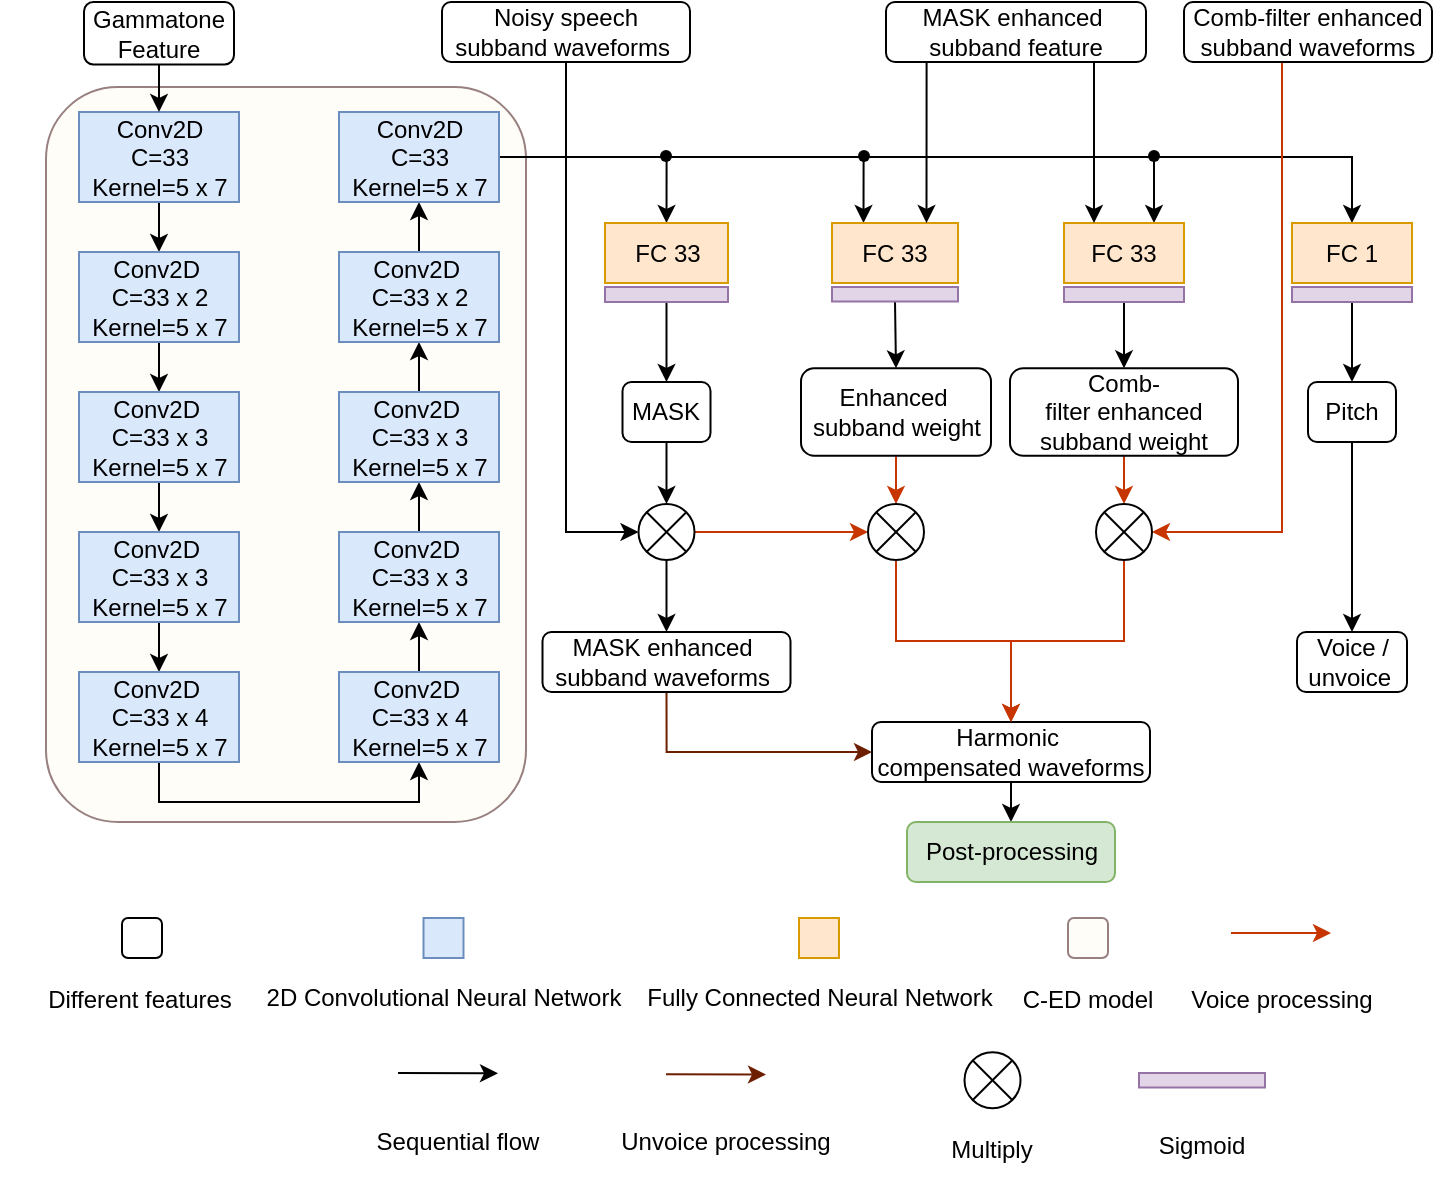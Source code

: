 <mxfile version="21.7.2" type="github">
  <diagram name="第 1 页" id="uRwzhOS3v3pzjC3fNTbA">
    <mxGraphModel dx="-908" dy="539" grid="1" gridSize="10" guides="1" tooltips="1" connect="1" arrows="1" fold="1" page="1" pageScale="1" pageWidth="827" pageHeight="1169" math="0" shadow="0">
      <root>
        <mxCell id="0" />
        <mxCell id="1" parent="0" />
        <mxCell id="So5f6YOxrk0JaW00hDpZ-1" value="" style="rounded=1;whiteSpace=wrap;html=1;fillColor=#FFFDF7;strokeColor=#998080;" parent="1" vertex="1">
          <mxGeometry x="1733" y="52.5" width="240" height="367.5" as="geometry" />
        </mxCell>
        <mxCell id="So5f6YOxrk0JaW00hDpZ-2" value="Voice / unvoice&amp;nbsp;" style="rounded=1;whiteSpace=wrap;html=1;strokeColor=default;gradientColor=none;" parent="1" vertex="1">
          <mxGeometry x="2358.5" y="325" width="55" height="30" as="geometry" />
        </mxCell>
        <mxCell id="So5f6YOxrk0JaW00hDpZ-3" style="edgeStyle=orthogonalEdgeStyle;rounded=0;orthogonalLoop=1;jettySize=auto;html=1;exitX=1;exitY=0.5;exitDx=0;exitDy=0;entryX=0;entryY=0.5;entryDx=0;entryDy=0;entryPerimeter=0;exitPerimeter=0;fillColor=#fa6800;strokeColor=#C73500;" parent="1" source="So5f6YOxrk0JaW00hDpZ-52" target="So5f6YOxrk0JaW00hDpZ-54" edge="1">
          <mxGeometry relative="1" as="geometry" />
        </mxCell>
        <mxCell id="So5f6YOxrk0JaW00hDpZ-4" style="edgeStyle=orthogonalEdgeStyle;rounded=0;orthogonalLoop=1;jettySize=auto;html=1;exitX=0.5;exitY=1;exitDx=0;exitDy=0;entryX=0;entryY=0.5;entryDx=0;entryDy=0;fillColor=#a0522d;strokeColor=#6D1F00;" parent="1" source="So5f6YOxrk0JaW00hDpZ-5" target="So5f6YOxrk0JaW00hDpZ-41" edge="1">
          <mxGeometry relative="1" as="geometry" />
        </mxCell>
        <mxCell id="So5f6YOxrk0JaW00hDpZ-5" value="MASK&amp;nbsp;enhanced&amp;nbsp;&lt;br&gt;subband&amp;nbsp;waveforms&amp;nbsp;" style="rounded=1;whiteSpace=wrap;html=1;strokeColor=default;" parent="1" vertex="1">
          <mxGeometry x="1981.25" y="325" width="124" height="30" as="geometry" />
        </mxCell>
        <mxCell id="So5f6YOxrk0JaW00hDpZ-6" style="edgeStyle=orthogonalEdgeStyle;rounded=0;orthogonalLoop=1;jettySize=auto;html=1;exitX=0.5;exitY=1;exitDx=0;exitDy=0;entryX=0.5;entryY=0;entryDx=0;entryDy=0;fillColor=#dae8fc;strokeColor=#000000;" parent="1" source="So5f6YOxrk0JaW00hDpZ-7" target="So5f6YOxrk0JaW00hDpZ-9" edge="1">
          <mxGeometry relative="1" as="geometry" />
        </mxCell>
        <mxCell id="So5f6YOxrk0JaW00hDpZ-7" value="Conv2D &lt;br&gt;C=33 Kernel=5 x 7" style="rounded=0;whiteSpace=wrap;html=1;fillColor=#dae8fc;strokeColor=#6c8ebf;" parent="1" vertex="1">
          <mxGeometry x="1749.5" y="65" width="80" height="45" as="geometry" />
        </mxCell>
        <mxCell id="So5f6YOxrk0JaW00hDpZ-8" style="edgeStyle=orthogonalEdgeStyle;rounded=0;orthogonalLoop=1;jettySize=auto;html=1;exitX=0.5;exitY=1;exitDx=0;exitDy=0;entryX=0.5;entryY=0;entryDx=0;entryDy=0;fillColor=#dae8fc;strokeColor=#000000;" parent="1" source="So5f6YOxrk0JaW00hDpZ-9" target="So5f6YOxrk0JaW00hDpZ-11" edge="1">
          <mxGeometry relative="1" as="geometry" />
        </mxCell>
        <mxCell id="So5f6YOxrk0JaW00hDpZ-9" value="Conv2D&amp;nbsp;&lt;br&gt;C=33 x 2 Kernel=5 x 7" style="rounded=0;whiteSpace=wrap;html=1;fillColor=#dae8fc;strokeColor=#6c8ebf;" parent="1" vertex="1">
          <mxGeometry x="1749.5" y="135" width="80" height="45" as="geometry" />
        </mxCell>
        <mxCell id="So5f6YOxrk0JaW00hDpZ-10" style="edgeStyle=orthogonalEdgeStyle;rounded=0;orthogonalLoop=1;jettySize=auto;html=1;exitX=0.5;exitY=1;exitDx=0;exitDy=0;entryX=0.5;entryY=0;entryDx=0;entryDy=0;fillColor=#dae8fc;strokeColor=#000000;" parent="1" source="So5f6YOxrk0JaW00hDpZ-11" target="So5f6YOxrk0JaW00hDpZ-13" edge="1">
          <mxGeometry relative="1" as="geometry" />
        </mxCell>
        <mxCell id="So5f6YOxrk0JaW00hDpZ-11" value="Conv2D&amp;nbsp;&lt;br&gt;C=33 x 3 Kernel=5 x 7" style="rounded=0;whiteSpace=wrap;html=1;fillColor=#dae8fc;strokeColor=#6c8ebf;" parent="1" vertex="1">
          <mxGeometry x="1749.5" y="205" width="80" height="45" as="geometry" />
        </mxCell>
        <mxCell id="So5f6YOxrk0JaW00hDpZ-12" style="edgeStyle=orthogonalEdgeStyle;rounded=0;orthogonalLoop=1;jettySize=auto;html=1;exitX=0.5;exitY=1;exitDx=0;exitDy=0;entryX=0.5;entryY=0;entryDx=0;entryDy=0;fillColor=#dae8fc;strokeColor=#000000;" parent="1" source="So5f6YOxrk0JaW00hDpZ-13" target="So5f6YOxrk0JaW00hDpZ-15" edge="1">
          <mxGeometry relative="1" as="geometry" />
        </mxCell>
        <mxCell id="So5f6YOxrk0JaW00hDpZ-13" value="Conv2D&amp;nbsp;&lt;br&gt;C=33 x 3 Kernel=5 x 7" style="rounded=0;whiteSpace=wrap;html=1;fillColor=#dae8fc;strokeColor=#6c8ebf;" parent="1" vertex="1">
          <mxGeometry x="1749.5" y="275" width="80" height="45" as="geometry" />
        </mxCell>
        <mxCell id="So5f6YOxrk0JaW00hDpZ-14" style="edgeStyle=orthogonalEdgeStyle;rounded=0;orthogonalLoop=1;jettySize=auto;html=1;exitX=0.5;exitY=1;exitDx=0;exitDy=0;entryX=0.5;entryY=1;entryDx=0;entryDy=0;" parent="1" source="So5f6YOxrk0JaW00hDpZ-15" target="So5f6YOxrk0JaW00hDpZ-17" edge="1">
          <mxGeometry relative="1" as="geometry" />
        </mxCell>
        <mxCell id="So5f6YOxrk0JaW00hDpZ-15" value="Conv2D&amp;nbsp;&lt;br&gt;C=33 x 4 Kernel=5 x 7" style="rounded=0;whiteSpace=wrap;html=1;fillColor=#dae8fc;strokeColor=#6c8ebf;" parent="1" vertex="1">
          <mxGeometry x="1749.5" y="345" width="80" height="45" as="geometry" />
        </mxCell>
        <mxCell id="So5f6YOxrk0JaW00hDpZ-16" style="edgeStyle=orthogonalEdgeStyle;rounded=0;orthogonalLoop=1;jettySize=auto;html=1;exitX=0.5;exitY=0;exitDx=0;exitDy=0;entryX=0.5;entryY=1;entryDx=0;entryDy=0;fillColor=#dae8fc;strokeColor=#000000;" parent="1" source="So5f6YOxrk0JaW00hDpZ-17" target="So5f6YOxrk0JaW00hDpZ-19" edge="1">
          <mxGeometry relative="1" as="geometry" />
        </mxCell>
        <mxCell id="So5f6YOxrk0JaW00hDpZ-17" value="Conv2D&amp;nbsp;&lt;br&gt;C=33 x 4 Kernel=5 x 7" style="rounded=0;whiteSpace=wrap;html=1;fillColor=#dae8fc;strokeColor=#6c8ebf;" parent="1" vertex="1">
          <mxGeometry x="1879.5" y="345" width="80" height="45" as="geometry" />
        </mxCell>
        <mxCell id="So5f6YOxrk0JaW00hDpZ-18" style="edgeStyle=orthogonalEdgeStyle;rounded=0;orthogonalLoop=1;jettySize=auto;html=1;exitX=0.5;exitY=0;exitDx=0;exitDy=0;entryX=0.5;entryY=1;entryDx=0;entryDy=0;fillColor=#dae8fc;strokeColor=#000000;" parent="1" source="So5f6YOxrk0JaW00hDpZ-19" target="So5f6YOxrk0JaW00hDpZ-21" edge="1">
          <mxGeometry relative="1" as="geometry" />
        </mxCell>
        <mxCell id="So5f6YOxrk0JaW00hDpZ-19" value="Conv2D&amp;nbsp;&lt;br&gt;C=33 x 3 Kernel=5 x 7" style="rounded=0;whiteSpace=wrap;html=1;fillColor=#dae8fc;strokeColor=#6c8ebf;" parent="1" vertex="1">
          <mxGeometry x="1879.5" y="275" width="80" height="45" as="geometry" />
        </mxCell>
        <mxCell id="So5f6YOxrk0JaW00hDpZ-20" style="edgeStyle=orthogonalEdgeStyle;rounded=0;orthogonalLoop=1;jettySize=auto;html=1;exitX=0.5;exitY=0;exitDx=0;exitDy=0;entryX=0.5;entryY=1;entryDx=0;entryDy=0;fillColor=#dae8fc;strokeColor=#000000;" parent="1" source="So5f6YOxrk0JaW00hDpZ-21" target="So5f6YOxrk0JaW00hDpZ-23" edge="1">
          <mxGeometry relative="1" as="geometry" />
        </mxCell>
        <mxCell id="So5f6YOxrk0JaW00hDpZ-21" value="Conv2D&amp;nbsp;&lt;br&gt;C=33 x 3 Kernel=5 x 7" style="rounded=0;whiteSpace=wrap;html=1;fillColor=#dae8fc;strokeColor=#6c8ebf;" parent="1" vertex="1">
          <mxGeometry x="1879.5" y="205" width="80" height="45" as="geometry" />
        </mxCell>
        <mxCell id="So5f6YOxrk0JaW00hDpZ-22" style="edgeStyle=orthogonalEdgeStyle;rounded=0;orthogonalLoop=1;jettySize=auto;html=1;exitX=0.5;exitY=0;exitDx=0;exitDy=0;entryX=0.5;entryY=1;entryDx=0;entryDy=0;fillColor=#dae8fc;strokeColor=#000000;" parent="1" source="So5f6YOxrk0JaW00hDpZ-23" target="So5f6YOxrk0JaW00hDpZ-28" edge="1">
          <mxGeometry relative="1" as="geometry" />
        </mxCell>
        <mxCell id="So5f6YOxrk0JaW00hDpZ-23" value="Conv2D&amp;nbsp;&lt;br&gt;C=33 x 2 Kernel=5 x 7" style="rounded=0;whiteSpace=wrap;html=1;fillColor=#dae8fc;strokeColor=#6c8ebf;" parent="1" vertex="1">
          <mxGeometry x="1879.5" y="135" width="80" height="45" as="geometry" />
        </mxCell>
        <mxCell id="So5f6YOxrk0JaW00hDpZ-24" style="edgeStyle=orthogonalEdgeStyle;rounded=0;orthogonalLoop=1;jettySize=auto;html=1;exitX=1;exitY=0.5;exitDx=0;exitDy=0;entryX=0.5;entryY=0;entryDx=0;entryDy=0;" parent="1" source="So5f6YOxrk0JaW00hDpZ-28" target="So5f6YOxrk0JaW00hDpZ-31" edge="1">
          <mxGeometry relative="1" as="geometry" />
        </mxCell>
        <mxCell id="So5f6YOxrk0JaW00hDpZ-25" style="edgeStyle=orthogonalEdgeStyle;rounded=0;orthogonalLoop=1;jettySize=auto;html=1;exitX=1;exitY=0.5;exitDx=0;exitDy=0;entryX=0.25;entryY=0;entryDx=0;entryDy=0;" parent="1" source="So5f6YOxrk0JaW00hDpZ-28" target="So5f6YOxrk0JaW00hDpZ-43" edge="1">
          <mxGeometry relative="1" as="geometry">
            <Array as="points">
              <mxPoint x="2142" y="88" />
            </Array>
          </mxGeometry>
        </mxCell>
        <mxCell id="So5f6YOxrk0JaW00hDpZ-26" style="edgeStyle=orthogonalEdgeStyle;rounded=0;orthogonalLoop=1;jettySize=auto;html=1;exitX=1;exitY=0.5;exitDx=0;exitDy=0;entryX=0.75;entryY=0;entryDx=0;entryDy=0;" parent="1" source="So5f6YOxrk0JaW00hDpZ-28" target="So5f6YOxrk0JaW00hDpZ-42" edge="1">
          <mxGeometry relative="1" as="geometry" />
        </mxCell>
        <mxCell id="So5f6YOxrk0JaW00hDpZ-27" style="edgeStyle=orthogonalEdgeStyle;rounded=0;orthogonalLoop=1;jettySize=auto;html=1;exitX=1;exitY=0.5;exitDx=0;exitDy=0;entryX=0.5;entryY=0;entryDx=0;entryDy=0;" parent="1" source="So5f6YOxrk0JaW00hDpZ-28" target="So5f6YOxrk0JaW00hDpZ-38" edge="1">
          <mxGeometry relative="1" as="geometry" />
        </mxCell>
        <mxCell id="So5f6YOxrk0JaW00hDpZ-28" value="Conv2D &lt;br&gt;C=33 Kernel=5 x 7" style="rounded=0;whiteSpace=wrap;html=1;fillColor=#dae8fc;strokeColor=#6c8ebf;" parent="1" vertex="1">
          <mxGeometry x="1879.5" y="65" width="80" height="45" as="geometry" />
        </mxCell>
        <mxCell id="So5f6YOxrk0JaW00hDpZ-29" style="edgeStyle=orthogonalEdgeStyle;rounded=0;orthogonalLoop=1;jettySize=auto;html=1;exitX=0.5;exitY=1;exitDx=0;exitDy=0;entryX=0.5;entryY=0;entryDx=0;entryDy=0;" parent="1" source="So5f6YOxrk0JaW00hDpZ-30" target="So5f6YOxrk0JaW00hDpZ-7" edge="1">
          <mxGeometry relative="1" as="geometry" />
        </mxCell>
        <mxCell id="So5f6YOxrk0JaW00hDpZ-30" value="Gammatone Feature" style="rounded=1;whiteSpace=wrap;html=1;" parent="1" vertex="1">
          <mxGeometry x="1752" y="10.0" width="75" height="31.25" as="geometry" />
        </mxCell>
        <mxCell id="So5f6YOxrk0JaW00hDpZ-31" value="FC 33" style="rounded=0;whiteSpace=wrap;html=1;fillColor=#ffe6cc;strokeColor=#d79b00;" parent="1" vertex="1">
          <mxGeometry x="2012.5" y="120.5" width="61.5" height="30" as="geometry" />
        </mxCell>
        <mxCell id="So5f6YOxrk0JaW00hDpZ-32" style="edgeStyle=orthogonalEdgeStyle;rounded=0;orthogonalLoop=1;jettySize=auto;html=1;exitX=0.5;exitY=1;exitDx=0;exitDy=0;entryX=0.5;entryY=0;entryDx=0;entryDy=0;entryPerimeter=0;" parent="1" source="So5f6YOxrk0JaW00hDpZ-33" target="So5f6YOxrk0JaW00hDpZ-52" edge="1">
          <mxGeometry relative="1" as="geometry" />
        </mxCell>
        <mxCell id="So5f6YOxrk0JaW00hDpZ-33" value="MASK" style="rounded=1;whiteSpace=wrap;html=1;" parent="1" vertex="1">
          <mxGeometry x="2021.25" y="200" width="44" height="30" as="geometry" />
        </mxCell>
        <mxCell id="So5f6YOxrk0JaW00hDpZ-34" style="edgeStyle=orthogonalEdgeStyle;rounded=0;orthogonalLoop=1;jettySize=auto;html=1;exitX=0.5;exitY=1;exitDx=0;exitDy=0;entryX=0.5;entryY=0;entryDx=0;entryDy=0;entryPerimeter=0;fillColor=#fa6800;strokeColor=#C73500;" parent="1" source="So5f6YOxrk0JaW00hDpZ-35" target="So5f6YOxrk0JaW00hDpZ-54" edge="1">
          <mxGeometry relative="1" as="geometry">
            <Array as="points">
              <mxPoint x="2158" y="250" />
              <mxPoint x="2158" y="250" />
            </Array>
          </mxGeometry>
        </mxCell>
        <mxCell id="So5f6YOxrk0JaW00hDpZ-35" value="Enhanced&amp;nbsp;&lt;br style=&quot;border-color: var(--border-color);&quot;&gt;subband weight" style="rounded=1;whiteSpace=wrap;html=1;" parent="1" vertex="1">
          <mxGeometry x="2110.5" y="193.13" width="95" height="43.75" as="geometry" />
        </mxCell>
        <mxCell id="So5f6YOxrk0JaW00hDpZ-36" style="edgeStyle=orthogonalEdgeStyle;rounded=0;orthogonalLoop=1;jettySize=auto;html=1;exitX=0.5;exitY=1;exitDx=0;exitDy=0;entryX=0.5;entryY=0;entryDx=0;entryDy=0;entryPerimeter=0;fillColor=#fa6800;strokeColor=#C73500;" parent="1" source="So5f6YOxrk0JaW00hDpZ-37" target="So5f6YOxrk0JaW00hDpZ-56" edge="1">
          <mxGeometry relative="1" as="geometry" />
        </mxCell>
        <mxCell id="So5f6YOxrk0JaW00hDpZ-37" value="Comb-filter&amp;nbsp;enhanced&lt;br style=&quot;border-color: var(--border-color);&quot;&gt;subband weight" style="rounded=1;whiteSpace=wrap;html=1;" parent="1" vertex="1">
          <mxGeometry x="2215" y="193.13" width="114" height="43.75" as="geometry" />
        </mxCell>
        <mxCell id="So5f6YOxrk0JaW00hDpZ-38" value="FC 1" style="rounded=0;whiteSpace=wrap;html=1;fillColor=#ffe6cc;strokeColor=#d79b00;" parent="1" vertex="1">
          <mxGeometry x="2356" y="120.5" width="60" height="30" as="geometry" />
        </mxCell>
        <mxCell id="So5f6YOxrk0JaW00hDpZ-39" style="edgeStyle=orthogonalEdgeStyle;rounded=0;orthogonalLoop=1;jettySize=auto;html=1;exitX=0.5;exitY=1;exitDx=0;exitDy=0;entryX=0.5;entryY=0;entryDx=0;entryDy=0;" parent="1" source="So5f6YOxrk0JaW00hDpZ-40" target="So5f6YOxrk0JaW00hDpZ-2" edge="1">
          <mxGeometry relative="1" as="geometry" />
        </mxCell>
        <mxCell id="So5f6YOxrk0JaW00hDpZ-40" value="Pitch" style="rounded=1;whiteSpace=wrap;html=1;" parent="1" vertex="1">
          <mxGeometry x="2364" y="200" width="44" height="30" as="geometry" />
        </mxCell>
        <mxCell id="zfUCld9dnQJhKxiVzWwo-2" style="edgeStyle=orthogonalEdgeStyle;rounded=0;orthogonalLoop=1;jettySize=auto;html=1;exitX=0.5;exitY=1;exitDx=0;exitDy=0;entryX=0.5;entryY=0;entryDx=0;entryDy=0;" edge="1" parent="1" source="So5f6YOxrk0JaW00hDpZ-41" target="zfUCld9dnQJhKxiVzWwo-1">
          <mxGeometry relative="1" as="geometry" />
        </mxCell>
        <mxCell id="So5f6YOxrk0JaW00hDpZ-41" value="Harmonic&amp;nbsp;&lt;br&gt;compensated waveforms" style="rounded=1;whiteSpace=wrap;html=1;strokeColor=default;" parent="1" vertex="1">
          <mxGeometry x="2146" y="370" width="139" height="30" as="geometry" />
        </mxCell>
        <mxCell id="So5f6YOxrk0JaW00hDpZ-42" value="FC 33" style="rounded=0;whiteSpace=wrap;html=1;fillColor=#ffe6cc;strokeColor=#d79b00;" parent="1" vertex="1">
          <mxGeometry x="2242" y="120.5" width="60" height="30" as="geometry" />
        </mxCell>
        <mxCell id="So5f6YOxrk0JaW00hDpZ-43" value="FC 33" style="rounded=0;whiteSpace=wrap;html=1;fillColor=#ffe6cc;strokeColor=#d79b00;" parent="1" vertex="1">
          <mxGeometry x="2126" y="120.5" width="63" height="30" as="geometry" />
        </mxCell>
        <mxCell id="So5f6YOxrk0JaW00hDpZ-44" style="edgeStyle=orthogonalEdgeStyle;rounded=0;orthogonalLoop=1;jettySize=auto;html=1;exitX=0.25;exitY=1;exitDx=0;exitDy=0;entryX=0.75;entryY=0;entryDx=0;entryDy=0;" parent="1" source="So5f6YOxrk0JaW00hDpZ-46" target="So5f6YOxrk0JaW00hDpZ-43" edge="1">
          <mxGeometry relative="1" as="geometry">
            <Array as="points">
              <mxPoint x="2174" y="40" />
            </Array>
          </mxGeometry>
        </mxCell>
        <mxCell id="So5f6YOxrk0JaW00hDpZ-45" style="edgeStyle=orthogonalEdgeStyle;rounded=0;orthogonalLoop=1;jettySize=auto;html=1;exitX=0.75;exitY=1;exitDx=0;exitDy=0;entryX=0.25;entryY=0;entryDx=0;entryDy=0;" parent="1" source="So5f6YOxrk0JaW00hDpZ-46" target="So5f6YOxrk0JaW00hDpZ-42" edge="1">
          <mxGeometry relative="1" as="geometry">
            <mxPoint x="2256" y="140" as="targetPoint" />
            <Array as="points">
              <mxPoint x="2257" y="40" />
            </Array>
          </mxGeometry>
        </mxCell>
        <mxCell id="So5f6YOxrk0JaW00hDpZ-46" value="MASK&amp;nbsp;enhanced&amp;nbsp;&lt;br style=&quot;border-color: var(--border-color);&quot;&gt;subband&amp;nbsp;feature" style="rounded=1;whiteSpace=wrap;html=1;" parent="1" vertex="1">
          <mxGeometry x="2153" y="10.0" width="130" height="30" as="geometry" />
        </mxCell>
        <mxCell id="So5f6YOxrk0JaW00hDpZ-47" style="edgeStyle=orthogonalEdgeStyle;rounded=0;orthogonalLoop=1;jettySize=auto;html=1;exitX=0.5;exitY=1;exitDx=0;exitDy=0;entryX=0;entryY=0.5;entryDx=0;entryDy=0;entryPerimeter=0;" parent="1" source="So5f6YOxrk0JaW00hDpZ-48" target="So5f6YOxrk0JaW00hDpZ-52" edge="1">
          <mxGeometry relative="1" as="geometry" />
        </mxCell>
        <mxCell id="So5f6YOxrk0JaW00hDpZ-48" value="Noisy speech subband&amp;nbsp;waveforms&amp;nbsp;" style="rounded=1;whiteSpace=wrap;html=1;strokeColor=default;" parent="1" vertex="1">
          <mxGeometry x="1931" y="10.0" width="124" height="30" as="geometry" />
        </mxCell>
        <mxCell id="So5f6YOxrk0JaW00hDpZ-49" style="edgeStyle=orthogonalEdgeStyle;rounded=0;orthogonalLoop=1;jettySize=auto;html=1;exitX=0.5;exitY=1;exitDx=0;exitDy=0;entryX=1;entryY=0.5;entryDx=0;entryDy=0;entryPerimeter=0;fillColor=#fa6800;strokeColor=#C73500;" parent="1" source="So5f6YOxrk0JaW00hDpZ-50" target="So5f6YOxrk0JaW00hDpZ-56" edge="1">
          <mxGeometry relative="1" as="geometry">
            <mxPoint x="2301" y="275" as="targetPoint" />
            <Array as="points">
              <mxPoint x="2351" y="40" />
              <mxPoint x="2351" y="275" />
            </Array>
          </mxGeometry>
        </mxCell>
        <mxCell id="So5f6YOxrk0JaW00hDpZ-50" value="Comb-filter enhanced&lt;br&gt;&amp;nbsp;subband&amp;nbsp;waveforms&amp;nbsp;" style="rounded=1;whiteSpace=wrap;html=1;strokeColor=default;" parent="1" vertex="1">
          <mxGeometry x="2302" y="10.0" width="124" height="30" as="geometry" />
        </mxCell>
        <mxCell id="So5f6YOxrk0JaW00hDpZ-51" style="edgeStyle=orthogonalEdgeStyle;rounded=0;orthogonalLoop=1;jettySize=auto;html=1;exitX=0.5;exitY=1;exitDx=0;exitDy=0;exitPerimeter=0;entryX=0.5;entryY=0;entryDx=0;entryDy=0;" parent="1" source="So5f6YOxrk0JaW00hDpZ-52" target="So5f6YOxrk0JaW00hDpZ-5" edge="1">
          <mxGeometry relative="1" as="geometry" />
        </mxCell>
        <mxCell id="So5f6YOxrk0JaW00hDpZ-52" value="" style="verticalLabelPosition=bottom;verticalAlign=top;html=1;shape=mxgraph.flowchart.or;" parent="1" vertex="1">
          <mxGeometry x="2029.25" y="261" width="28" height="28" as="geometry" />
        </mxCell>
        <mxCell id="So5f6YOxrk0JaW00hDpZ-53" style="edgeStyle=orthogonalEdgeStyle;rounded=0;orthogonalLoop=1;jettySize=auto;html=1;exitX=0.5;exitY=1;exitDx=0;exitDy=0;exitPerimeter=0;entryX=0.5;entryY=0;entryDx=0;entryDy=0;fillColor=#fa6800;strokeColor=#C73500;" parent="1" source="So5f6YOxrk0JaW00hDpZ-54" target="So5f6YOxrk0JaW00hDpZ-41" edge="1">
          <mxGeometry relative="1" as="geometry" />
        </mxCell>
        <mxCell id="So5f6YOxrk0JaW00hDpZ-54" value="" style="verticalLabelPosition=bottom;verticalAlign=top;html=1;shape=mxgraph.flowchart.or;" parent="1" vertex="1">
          <mxGeometry x="2144" y="261" width="28" height="28" as="geometry" />
        </mxCell>
        <mxCell id="So5f6YOxrk0JaW00hDpZ-55" style="edgeStyle=orthogonalEdgeStyle;rounded=0;orthogonalLoop=1;jettySize=auto;html=1;exitX=0.5;exitY=1;exitDx=0;exitDy=0;exitPerimeter=0;entryX=0.5;entryY=0;entryDx=0;entryDy=0;fillColor=#fa6800;strokeColor=#C73500;" parent="1" source="So5f6YOxrk0JaW00hDpZ-56" target="So5f6YOxrk0JaW00hDpZ-41" edge="1">
          <mxGeometry relative="1" as="geometry" />
        </mxCell>
        <mxCell id="So5f6YOxrk0JaW00hDpZ-56" value="" style="verticalLabelPosition=bottom;verticalAlign=top;html=1;shape=mxgraph.flowchart.or;" parent="1" vertex="1">
          <mxGeometry x="2258" y="261" width="28" height="28" as="geometry" />
        </mxCell>
        <mxCell id="So5f6YOxrk0JaW00hDpZ-80" style="edgeStyle=orthogonalEdgeStyle;rounded=0;orthogonalLoop=1;jettySize=auto;html=1;exitX=0.5;exitY=1;exitDx=0;exitDy=0;entryX=0.5;entryY=0;entryDx=0;entryDy=0;" parent="1" source="So5f6YOxrk0JaW00hDpZ-81" target="So5f6YOxrk0JaW00hDpZ-33" edge="1">
          <mxGeometry relative="1" as="geometry" />
        </mxCell>
        <mxCell id="So5f6YOxrk0JaW00hDpZ-81" value="" style="rounded=0;whiteSpace=wrap;html=1;fillColor=#e1d5e7;strokeColor=#9673a6;" parent="1" vertex="1">
          <mxGeometry x="2012.5" y="152.5" width="61.5" height="7.5" as="geometry" />
        </mxCell>
        <mxCell id="So5f6YOxrk0JaW00hDpZ-82" style="edgeStyle=orthogonalEdgeStyle;rounded=0;orthogonalLoop=1;jettySize=auto;html=1;exitX=0.5;exitY=1;exitDx=0;exitDy=0;entryX=0.5;entryY=0;entryDx=0;entryDy=0;" parent="1" source="So5f6YOxrk0JaW00hDpZ-83" target="So5f6YOxrk0JaW00hDpZ-35" edge="1">
          <mxGeometry relative="1" as="geometry" />
        </mxCell>
        <mxCell id="So5f6YOxrk0JaW00hDpZ-83" value="" style="rounded=0;whiteSpace=wrap;html=1;fillColor=#e1d5e7;strokeColor=#9673a6;" parent="1" vertex="1">
          <mxGeometry x="2126" y="152.5" width="63" height="7.25" as="geometry" />
        </mxCell>
        <mxCell id="So5f6YOxrk0JaW00hDpZ-84" style="edgeStyle=orthogonalEdgeStyle;rounded=0;orthogonalLoop=1;jettySize=auto;html=1;exitX=0.5;exitY=1;exitDx=0;exitDy=0;entryX=0.5;entryY=0;entryDx=0;entryDy=0;" parent="1" source="So5f6YOxrk0JaW00hDpZ-85" target="So5f6YOxrk0JaW00hDpZ-37" edge="1">
          <mxGeometry relative="1" as="geometry" />
        </mxCell>
        <mxCell id="So5f6YOxrk0JaW00hDpZ-85" value="" style="rounded=0;whiteSpace=wrap;html=1;fillColor=#e1d5e7;strokeColor=#9673a6;" parent="1" vertex="1">
          <mxGeometry x="2242" y="152.5" width="60" height="7.5" as="geometry" />
        </mxCell>
        <mxCell id="So5f6YOxrk0JaW00hDpZ-86" style="edgeStyle=orthogonalEdgeStyle;rounded=0;orthogonalLoop=1;jettySize=auto;html=1;exitX=0.5;exitY=1;exitDx=0;exitDy=0;entryX=0.5;entryY=0;entryDx=0;entryDy=0;" parent="1" source="So5f6YOxrk0JaW00hDpZ-87" target="So5f6YOxrk0JaW00hDpZ-40" edge="1">
          <mxGeometry relative="1" as="geometry" />
        </mxCell>
        <mxCell id="So5f6YOxrk0JaW00hDpZ-87" value="&amp;nbsp;" style="rounded=0;whiteSpace=wrap;html=1;fillColor=#e1d5e7;strokeColor=#9673a6;" parent="1" vertex="1">
          <mxGeometry x="2356" y="152.5" width="60" height="7.5" as="geometry" />
        </mxCell>
        <mxCell id="So5f6YOxrk0JaW00hDpZ-95" value="" style="shape=waypoint;sketch=0;fillStyle=solid;size=6;pointerEvents=1;points=[];fillColor=none;resizable=0;rotatable=0;perimeter=centerPerimeter;snapToPoint=1;" parent="1" vertex="1">
          <mxGeometry x="2033" y="77" width="20" height="20" as="geometry" />
        </mxCell>
        <mxCell id="So5f6YOxrk0JaW00hDpZ-96" value="" style="shape=waypoint;sketch=0;fillStyle=solid;size=6;pointerEvents=1;points=[];fillColor=none;resizable=0;rotatable=0;perimeter=centerPerimeter;snapToPoint=1;" parent="1" vertex="1">
          <mxGeometry x="2132" y="77" width="20" height="20" as="geometry" />
        </mxCell>
        <mxCell id="So5f6YOxrk0JaW00hDpZ-97" value="" style="shape=waypoint;sketch=0;fillStyle=solid;size=6;pointerEvents=1;points=[];fillColor=none;resizable=0;rotatable=0;perimeter=centerPerimeter;snapToPoint=1;" parent="1" vertex="1">
          <mxGeometry x="2277" y="77" width="20" height="20" as="geometry" />
        </mxCell>
        <mxCell id="zfUCld9dnQJhKxiVzWwo-1" value="Post-processing" style="rounded=1;whiteSpace=wrap;html=1;strokeColor=#82b366;fillColor=#d5e8d4;" vertex="1" parent="1">
          <mxGeometry x="2163.5" y="420" width="104" height="30" as="geometry" />
        </mxCell>
        <mxCell id="So5f6YOxrk0JaW00hDpZ-57" value="" style="group" parent="1" vertex="1" connectable="0">
          <mxGeometry x="1876.75" y="468" width="110" height="55" as="geometry" />
        </mxCell>
        <mxCell id="So5f6YOxrk0JaW00hDpZ-58" value="" style="rounded=0;whiteSpace=wrap;html=1;fillColor=#dae8fc;strokeColor=#6c8ebf;" parent="So5f6YOxrk0JaW00hDpZ-57" vertex="1">
          <mxGeometry x="45" width="20" height="20" as="geometry" />
        </mxCell>
        <mxCell id="So5f6YOxrk0JaW00hDpZ-59" value="2D&amp;nbsp;Convolutional&amp;nbsp;Neural&amp;nbsp;Network" style="rounded=0;whiteSpace=wrap;html=1;strokeColor=none;fillColor=none;" parent="So5f6YOxrk0JaW00hDpZ-57" vertex="1">
          <mxGeometry y="25" width="110" height="30" as="geometry" />
        </mxCell>
        <mxCell id="So5f6YOxrk0JaW00hDpZ-60" value="" style="group;fillColor=none;" parent="1" vertex="1" connectable="0">
          <mxGeometry x="2064.5" y="468" width="110" height="55" as="geometry" />
        </mxCell>
        <mxCell id="So5f6YOxrk0JaW00hDpZ-61" value="" style="rounded=0;whiteSpace=wrap;html=1;fillColor=#ffe6cc;strokeColor=#d79b00;" parent="So5f6YOxrk0JaW00hDpZ-60" vertex="1">
          <mxGeometry x="45" width="20" height="20" as="geometry" />
        </mxCell>
        <mxCell id="So5f6YOxrk0JaW00hDpZ-62" value="Fully&amp;nbsp;Connected&amp;nbsp;Neural&amp;nbsp;Network" style="rounded=0;whiteSpace=wrap;html=1;strokeColor=none;fillColor=none;" parent="So5f6YOxrk0JaW00hDpZ-60" vertex="1">
          <mxGeometry y="25" width="110" height="30" as="geometry" />
        </mxCell>
        <mxCell id="So5f6YOxrk0JaW00hDpZ-63" value="" style="group" parent="1" vertex="1" connectable="0">
          <mxGeometry x="2179" y="468" width="150" height="53.75" as="geometry" />
        </mxCell>
        <mxCell id="So5f6YOxrk0JaW00hDpZ-64" value="C-ED&amp;nbsp;model" style="rounded=0;whiteSpace=wrap;html=1;strokeColor=none;fillColor=none;" parent="So5f6YOxrk0JaW00hDpZ-63" vertex="1">
          <mxGeometry y="27.5" width="150" height="26.25" as="geometry" />
        </mxCell>
        <mxCell id="So5f6YOxrk0JaW00hDpZ-65" value="" style="rounded=1;whiteSpace=wrap;html=1;fillColor=#fffdf7;strokeColor=#998080;fontColor=#ffffff;" parent="So5f6YOxrk0JaW00hDpZ-63" vertex="1">
          <mxGeometry x="65" width="20" height="20" as="geometry" />
        </mxCell>
        <mxCell id="So5f6YOxrk0JaW00hDpZ-70" value="" style="endArrow=classic;html=1;rounded=0;fillColor=#fa6800;strokeColor=#C73500;" parent="1" edge="1">
          <mxGeometry width="50" height="50" relative="1" as="geometry">
            <mxPoint x="2325.5" y="475.5" as="sourcePoint" />
            <mxPoint x="2375.5" y="475.5" as="targetPoint" />
          </mxGeometry>
        </mxCell>
        <mxCell id="So5f6YOxrk0JaW00hDpZ-71" value="Voice&amp;nbsp;processing" style="rounded=0;whiteSpace=wrap;html=1;strokeColor=none;fillColor=none;" parent="1" vertex="1">
          <mxGeometry x="2276" y="495.5" width="150" height="26.25" as="geometry" />
        </mxCell>
        <mxCell id="So5f6YOxrk0JaW00hDpZ-75" value="" style="group" parent="1" vertex="1" connectable="0">
          <mxGeometry x="1998" y="546.13" width="150" height="47.37" as="geometry" />
        </mxCell>
        <mxCell id="So5f6YOxrk0JaW00hDpZ-76" value="Unvoice&amp;nbsp;processing" style="rounded=0;whiteSpace=wrap;html=1;strokeColor=none;fillColor=none;" parent="So5f6YOxrk0JaW00hDpZ-75" vertex="1">
          <mxGeometry y="21.12" width="150" height="26.25" as="geometry" />
        </mxCell>
        <mxCell id="So5f6YOxrk0JaW00hDpZ-77" value="" style="endArrow=classic;html=1;rounded=0;fillColor=#a0522d;strokeColor=#6D1F00;" parent="So5f6YOxrk0JaW00hDpZ-75" edge="1">
          <mxGeometry width="50" height="50" relative="1" as="geometry">
            <mxPoint x="45" as="sourcePoint" />
            <mxPoint x="95" y="0.12" as="targetPoint" />
          </mxGeometry>
        </mxCell>
        <mxCell id="So5f6YOxrk0JaW00hDpZ-78" value="" style="verticalLabelPosition=bottom;verticalAlign=top;html=1;shape=mxgraph.flowchart.or;" parent="1" vertex="1">
          <mxGeometry x="2192.25" y="535.12" width="28" height="28" as="geometry" />
        </mxCell>
        <mxCell id="So5f6YOxrk0JaW00hDpZ-79" value="Multiply" style="rounded=0;whiteSpace=wrap;html=1;strokeColor=none;fillColor=none;" parent="1" vertex="1">
          <mxGeometry x="2131.25" y="570.5" width="150" height="26.25" as="geometry" />
        </mxCell>
        <mxCell id="So5f6YOxrk0JaW00hDpZ-88" value="" style="rounded=0;whiteSpace=wrap;html=1;fillColor=#e1d5e7;strokeColor=#9673a6;" parent="1" vertex="1">
          <mxGeometry x="2279.5" y="545.5" width="63" height="7.25" as="geometry" />
        </mxCell>
        <mxCell id="So5f6YOxrk0JaW00hDpZ-89" value="Sigmoid" style="rounded=0;whiteSpace=wrap;html=1;strokeColor=none;fillColor=none;" parent="1" vertex="1">
          <mxGeometry x="2236" y="569.25" width="150" height="26.25" as="geometry" />
        </mxCell>
        <mxCell id="So5f6YOxrk0JaW00hDpZ-68" value="" style="rounded=1;whiteSpace=wrap;html=1;fillColor=#FFFFFF;strokeColor=#000000;" parent="1" vertex="1">
          <mxGeometry x="1771" y="468" width="20" height="20" as="geometry" />
        </mxCell>
        <mxCell id="So5f6YOxrk0JaW00hDpZ-93" value="Sequential flow" style="rounded=0;whiteSpace=wrap;html=1;strokeColor=none;fillColor=none;" parent="1" vertex="1">
          <mxGeometry x="1864" y="566.62" width="150" height="26.25" as="geometry" />
        </mxCell>
        <mxCell id="So5f6YOxrk0JaW00hDpZ-94" value="" style="endArrow=classic;html=1;rounded=0;fillColor=#a0522d;strokeColor=#000000;" parent="1" edge="1">
          <mxGeometry width="50" height="50" relative="1" as="geometry">
            <mxPoint x="1909" y="545.5" as="sourcePoint" />
            <mxPoint x="1959" y="545.62" as="targetPoint" />
          </mxGeometry>
        </mxCell>
        <mxCell id="So5f6YOxrk0JaW00hDpZ-67" value="Different&amp;nbsp;features" style="rounded=0;whiteSpace=wrap;html=1;strokeColor=none;fillColor=none;" parent="1" vertex="1">
          <mxGeometry x="1710" y="495.5" width="140" height="26.25" as="geometry" />
        </mxCell>
      </root>
    </mxGraphModel>
  </diagram>
</mxfile>
